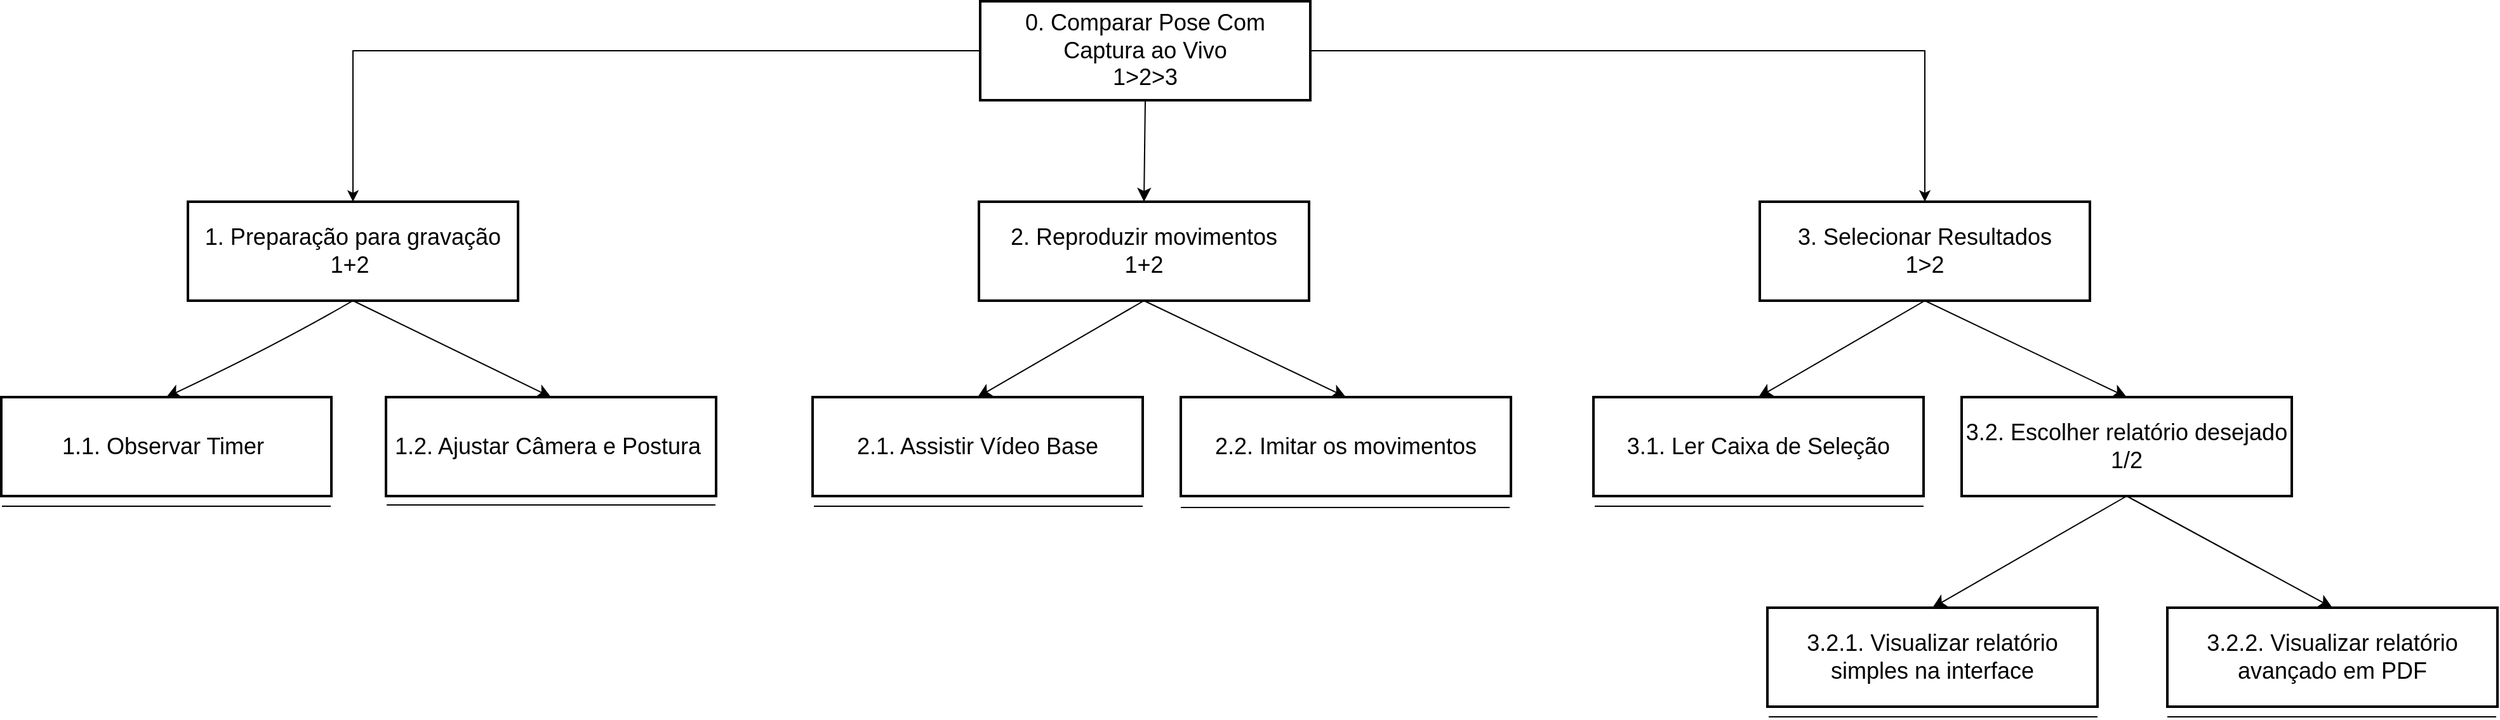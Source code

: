 <mxfile version="28.2.5">
  <diagram id="Il9Fi1deLX2TvpJTLiLy" name="Página-1">
    <mxGraphModel dx="2109" dy="876" grid="0" gridSize="10" guides="1" tooltips="1" connect="1" arrows="1" fold="1" page="0" pageScale="1" pageWidth="827" pageHeight="1169" math="0" shadow="0">
      <root>
        <mxCell id="0" />
        <mxCell id="1" parent="0" />
        <mxCell id="qsnHaNQ02W6kuQBdbHIu-49" style="edgeStyle=none;curved=1;rounded=0;orthogonalLoop=1;jettySize=auto;html=1;exitX=0.5;exitY=1;exitDx=0;exitDy=0;entryX=0.5;entryY=0;entryDx=0;entryDy=0;fontSize=12;startSize=8;endSize=8;" parent="1" source="8" target="qsnHaNQ02W6kuQBdbHIu-48" edge="1">
          <mxGeometry relative="1" as="geometry" />
        </mxCell>
        <mxCell id="OoxH8hwJsNauPjpLRao7-24" style="edgeStyle=orthogonalEdgeStyle;rounded=0;orthogonalLoop=1;jettySize=auto;html=1;exitX=1;exitY=0.5;exitDx=0;exitDy=0;entryX=0.5;entryY=0;entryDx=0;entryDy=0;" edge="1" parent="1" source="8" target="OoxH8hwJsNauPjpLRao7-10">
          <mxGeometry relative="1" as="geometry" />
        </mxCell>
        <mxCell id="OoxH8hwJsNauPjpLRao7-26" style="edgeStyle=orthogonalEdgeStyle;rounded=0;orthogonalLoop=1;jettySize=auto;html=1;exitX=0;exitY=0.5;exitDx=0;exitDy=0;entryX=0.5;entryY=0;entryDx=0;entryDy=0;" edge="1" parent="1" source="8" target="qsnHaNQ02W6kuQBdbHIu-45">
          <mxGeometry relative="1" as="geometry" />
        </mxCell>
        <mxCell id="8" value="0. Comparar Pose Com Captura ao Vivo&#xa;1&gt;2&gt;3" style="whiteSpace=wrap;strokeWidth=2;fontSize=18;" parent="1" vertex="1">
          <mxGeometry x="59" y="-132" width="260" height="78" as="geometry" />
        </mxCell>
        <mxCell id="qsnHaNQ02W6kuQBdbHIu-43" value="1.1. Observar Timer " style="whiteSpace=wrap;strokeWidth=2;fontSize=18;" parent="1" vertex="1">
          <mxGeometry x="-712" y="180" width="260" height="78" as="geometry" />
        </mxCell>
        <mxCell id="qsnHaNQ02W6kuQBdbHIu-44" value="1.2. Ajustar Câmera e Postura " style="whiteSpace=wrap;strokeWidth=2;fontSize=18;" parent="1" vertex="1">
          <mxGeometry x="-409" y="180" width="260" height="78" as="geometry" />
        </mxCell>
        <mxCell id="qsnHaNQ02W6kuQBdbHIu-46" style="edgeStyle=none;curved=1;rounded=0;orthogonalLoop=1;jettySize=auto;html=1;exitX=0.5;exitY=1;exitDx=0;exitDy=0;entryX=0.5;entryY=0;entryDx=0;entryDy=0;fontSize=12;startSize=8;endSize=8;" parent="1" source="qsnHaNQ02W6kuQBdbHIu-45" target="qsnHaNQ02W6kuQBdbHIu-43" edge="1">
          <mxGeometry relative="1" as="geometry">
            <Array as="points">
              <mxPoint x="-497" y="140" />
            </Array>
          </mxGeometry>
        </mxCell>
        <mxCell id="qsnHaNQ02W6kuQBdbHIu-47" style="edgeStyle=none;curved=1;rounded=0;orthogonalLoop=1;jettySize=auto;html=1;exitX=0.5;exitY=1;exitDx=0;exitDy=0;entryX=0.5;entryY=0;entryDx=0;entryDy=0;fontSize=12;startSize=8;endSize=8;" parent="1" source="qsnHaNQ02W6kuQBdbHIu-45" target="qsnHaNQ02W6kuQBdbHIu-44" edge="1">
          <mxGeometry relative="1" as="geometry" />
        </mxCell>
        <mxCell id="qsnHaNQ02W6kuQBdbHIu-45" value="1. Preparação para gravação&#xa;1+2 " style="whiteSpace=wrap;strokeWidth=2;fontSize=18;" parent="1" vertex="1">
          <mxGeometry x="-565" y="26" width="260" height="78" as="geometry" />
        </mxCell>
        <mxCell id="qsnHaNQ02W6kuQBdbHIu-56" style="edgeStyle=none;curved=1;rounded=0;orthogonalLoop=1;jettySize=auto;html=1;exitX=0.5;exitY=1;exitDx=0;exitDy=0;entryX=0.5;entryY=0;entryDx=0;entryDy=0;fontSize=12;startSize=8;endSize=8;" parent="1" source="qsnHaNQ02W6kuQBdbHIu-48" target="qsnHaNQ02W6kuQBdbHIu-54" edge="1">
          <mxGeometry relative="1" as="geometry" />
        </mxCell>
        <mxCell id="qsnHaNQ02W6kuQBdbHIu-57" style="edgeStyle=none;curved=1;rounded=0;orthogonalLoop=1;jettySize=auto;html=1;exitX=0.5;exitY=1;exitDx=0;exitDy=0;entryX=0.5;entryY=0;entryDx=0;entryDy=0;fontSize=12;startSize=8;endSize=8;" parent="1" source="qsnHaNQ02W6kuQBdbHIu-48" target="qsnHaNQ02W6kuQBdbHIu-55" edge="1">
          <mxGeometry relative="1" as="geometry" />
        </mxCell>
        <mxCell id="qsnHaNQ02W6kuQBdbHIu-48" value="2. Reproduzir movimentos&#xa;1+2" style="whiteSpace=wrap;strokeWidth=2;fontSize=18;" parent="1" vertex="1">
          <mxGeometry x="58" y="26" width="260" height="78" as="geometry" />
        </mxCell>
        <mxCell id="qsnHaNQ02W6kuQBdbHIu-51" value="" style="endArrow=none;html=1;rounded=0;fontSize=12;startSize=8;endSize=8;curved=1;" parent="1" edge="1">
          <mxGeometry width="50" height="50" relative="1" as="geometry">
            <mxPoint x="-711.5" y="266" as="sourcePoint" />
            <mxPoint x="-452.5" y="266" as="targetPoint" />
          </mxGeometry>
        </mxCell>
        <mxCell id="qsnHaNQ02W6kuQBdbHIu-52" value="" style="endArrow=none;html=1;rounded=0;fontSize=12;startSize=8;endSize=8;curved=1;" parent="1" edge="1">
          <mxGeometry width="50" height="50" relative="1" as="geometry">
            <mxPoint x="-408.5" y="265" as="sourcePoint" />
            <mxPoint x="-149.5" y="265" as="targetPoint" />
          </mxGeometry>
        </mxCell>
        <mxCell id="qsnHaNQ02W6kuQBdbHIu-54" value="2.1. Assistir Vídeo Base" style="whiteSpace=wrap;strokeWidth=2;fontSize=18;" parent="1" vertex="1">
          <mxGeometry x="-73" y="180" width="260" height="78" as="geometry" />
        </mxCell>
        <mxCell id="qsnHaNQ02W6kuQBdbHIu-55" value="2.2. Imitar os movimentos" style="whiteSpace=wrap;strokeWidth=2;fontSize=18;" parent="1" vertex="1">
          <mxGeometry x="217" y="180" width="260" height="78" as="geometry" />
        </mxCell>
        <mxCell id="qsnHaNQ02W6kuQBdbHIu-58" value="" style="endArrow=none;html=1;rounded=0;fontSize=12;startSize=8;endSize=8;curved=1;" parent="1" edge="1">
          <mxGeometry width="50" height="50" relative="1" as="geometry">
            <mxPoint x="-72" y="266" as="sourcePoint" />
            <mxPoint x="187" y="266" as="targetPoint" />
          </mxGeometry>
        </mxCell>
        <mxCell id="qsnHaNQ02W6kuQBdbHIu-59" value="" style="endArrow=none;html=1;rounded=0;fontSize=12;startSize=8;endSize=8;curved=1;" parent="1" edge="1">
          <mxGeometry width="50" height="50" relative="1" as="geometry">
            <mxPoint x="217" y="267" as="sourcePoint" />
            <mxPoint x="476" y="267" as="targetPoint" />
          </mxGeometry>
        </mxCell>
        <mxCell id="OoxH8hwJsNauPjpLRao7-8" style="edgeStyle=none;curved=1;rounded=0;orthogonalLoop=1;jettySize=auto;html=1;exitX=0.5;exitY=1;exitDx=0;exitDy=0;entryX=0.5;entryY=0;entryDx=0;entryDy=0;fontSize=12;startSize=8;endSize=8;" edge="1" parent="1" source="OoxH8hwJsNauPjpLRao7-10" target="OoxH8hwJsNauPjpLRao7-11">
          <mxGeometry relative="1" as="geometry" />
        </mxCell>
        <mxCell id="OoxH8hwJsNauPjpLRao7-9" style="edgeStyle=none;curved=1;rounded=0;orthogonalLoop=1;jettySize=auto;html=1;exitX=0.5;exitY=1;exitDx=0;exitDy=0;entryX=0.5;entryY=0;entryDx=0;entryDy=0;fontSize=12;startSize=8;endSize=8;" edge="1" parent="1" source="OoxH8hwJsNauPjpLRao7-10" target="OoxH8hwJsNauPjpLRao7-12">
          <mxGeometry relative="1" as="geometry" />
        </mxCell>
        <mxCell id="OoxH8hwJsNauPjpLRao7-10" value="3. Selecionar Resultados&#xa;1&gt;2" style="whiteSpace=wrap;strokeWidth=2;fontSize=18;" vertex="1" parent="1">
          <mxGeometry x="673" y="26" width="260" height="78" as="geometry" />
        </mxCell>
        <mxCell id="OoxH8hwJsNauPjpLRao7-11" value="3.1. Ler Caixa de Seleção" style="whiteSpace=wrap;strokeWidth=2;fontSize=18;" vertex="1" parent="1">
          <mxGeometry x="542" y="180" width="260" height="78" as="geometry" />
        </mxCell>
        <mxCell id="OoxH8hwJsNauPjpLRao7-12" value="3.2. Escolher relatório desejado&#xa;1/2" style="whiteSpace=wrap;strokeWidth=2;fontSize=18;" vertex="1" parent="1">
          <mxGeometry x="832" y="180" width="260" height="78" as="geometry" />
        </mxCell>
        <mxCell id="OoxH8hwJsNauPjpLRao7-13" value="" style="endArrow=none;html=1;rounded=0;fontSize=12;startSize=8;endSize=8;curved=1;" edge="1" parent="1">
          <mxGeometry width="50" height="50" relative="1" as="geometry">
            <mxPoint x="543" y="266" as="sourcePoint" />
            <mxPoint x="802" y="266" as="targetPoint" />
          </mxGeometry>
        </mxCell>
        <mxCell id="OoxH8hwJsNauPjpLRao7-27" value="3.2.1. Visualizar relatório simples na interface" style="whiteSpace=wrap;strokeWidth=2;fontSize=18;" vertex="1" parent="1">
          <mxGeometry x="679" y="346" width="260" height="78" as="geometry" />
        </mxCell>
        <mxCell id="OoxH8hwJsNauPjpLRao7-28" value="3.2.2. Visualizar relatório avançado em PDF" style="whiteSpace=wrap;strokeWidth=2;fontSize=18;" vertex="1" parent="1">
          <mxGeometry x="994" y="346" width="260" height="78" as="geometry" />
        </mxCell>
        <mxCell id="OoxH8hwJsNauPjpLRao7-31" value="" style="endArrow=none;html=1;rounded=0;fontSize=12;startSize=8;endSize=8;curved=1;" edge="1" parent="1">
          <mxGeometry width="50" height="50" relative="1" as="geometry">
            <mxPoint x="680" y="432" as="sourcePoint" />
            <mxPoint x="939" y="432" as="targetPoint" />
          </mxGeometry>
        </mxCell>
        <mxCell id="OoxH8hwJsNauPjpLRao7-32" value="" style="endArrow=none;html=1;rounded=0;fontSize=12;startSize=8;endSize=8;curved=1;" edge="1" parent="1">
          <mxGeometry width="50" height="50" relative="1" as="geometry">
            <mxPoint x="994" y="432" as="sourcePoint" />
            <mxPoint x="1253" y="432" as="targetPoint" />
          </mxGeometry>
        </mxCell>
        <mxCell id="OoxH8hwJsNauPjpLRao7-34" style="edgeStyle=none;curved=1;rounded=0;orthogonalLoop=1;jettySize=auto;html=1;exitX=0.5;exitY=1;exitDx=0;exitDy=0;entryX=0.5;entryY=0;entryDx=0;entryDy=0;fontSize=12;startSize=8;endSize=8;" edge="1" parent="1" source="OoxH8hwJsNauPjpLRao7-12" target="OoxH8hwJsNauPjpLRao7-28">
          <mxGeometry relative="1" as="geometry">
            <mxPoint x="964" y="262" as="sourcePoint" />
            <mxPoint x="1123" y="338" as="targetPoint" />
          </mxGeometry>
        </mxCell>
        <mxCell id="OoxH8hwJsNauPjpLRao7-35" style="edgeStyle=none;curved=1;rounded=0;orthogonalLoop=1;jettySize=auto;html=1;exitX=0.5;exitY=1;exitDx=0;exitDy=0;entryX=0.5;entryY=0;entryDx=0;entryDy=0;fontSize=12;startSize=8;endSize=8;" edge="1" parent="1" source="OoxH8hwJsNauPjpLRao7-12" target="OoxH8hwJsNauPjpLRao7-27">
          <mxGeometry relative="1" as="geometry">
            <mxPoint x="939" y="264" as="sourcePoint" />
            <mxPoint x="808" y="340" as="targetPoint" />
          </mxGeometry>
        </mxCell>
      </root>
    </mxGraphModel>
  </diagram>
</mxfile>

